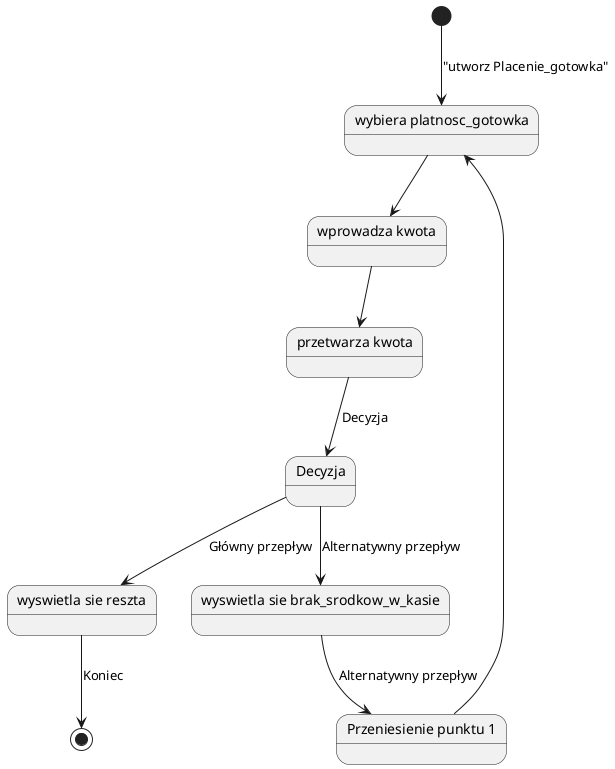 @startuml
[*] --> S2 : "utworz Placenie_gotowka" 
state "wybiera platnosc_gotowka" as S2
state "wprowadza kwota" as S3
S2 --> S3
state "przetwarza kwota" as S4
S3 --> S4
state "wyswietla sie reszta" as S5
state "Decyzja" as D5
S4 --> D5 : Decyzja
state "wyswietla sie brak_srodkow_w_kasie" as A6
D5 --> A6 : Alternatywny przepływ
state "Przeniesienie punktu 1" as A7
A6 --> A7 : Alternatywny przepływ
A7 --> S2
D5 --> S5 : Główny przepływ
S5 --> [*] : Koniec
@enduml
